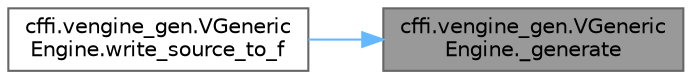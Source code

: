 digraph "cffi.vengine_gen.VGenericEngine._generate"
{
 // LATEX_PDF_SIZE
  bgcolor="transparent";
  edge [fontname=Helvetica,fontsize=10,labelfontname=Helvetica,labelfontsize=10];
  node [fontname=Helvetica,fontsize=10,shape=box,height=0.2,width=0.4];
  rankdir="RL";
  Node1 [id="Node000001",label="cffi.vengine_gen.VGeneric\lEngine._generate",height=0.2,width=0.4,color="gray40", fillcolor="grey60", style="filled", fontcolor="black",tooltip=" "];
  Node1 -> Node2 [id="edge1_Node000001_Node000002",dir="back",color="steelblue1",style="solid",tooltip=" "];
  Node2 [id="Node000002",label="cffi.vengine_gen.VGeneric\lEngine.write_source_to_f",height=0.2,width=0.4,color="grey40", fillcolor="white", style="filled",URL="$classcffi_1_1vengine__gen_1_1_v_generic_engine.html#ae52fd26c009fe7ed3e0e85fce92286c9",tooltip=" "];
}
